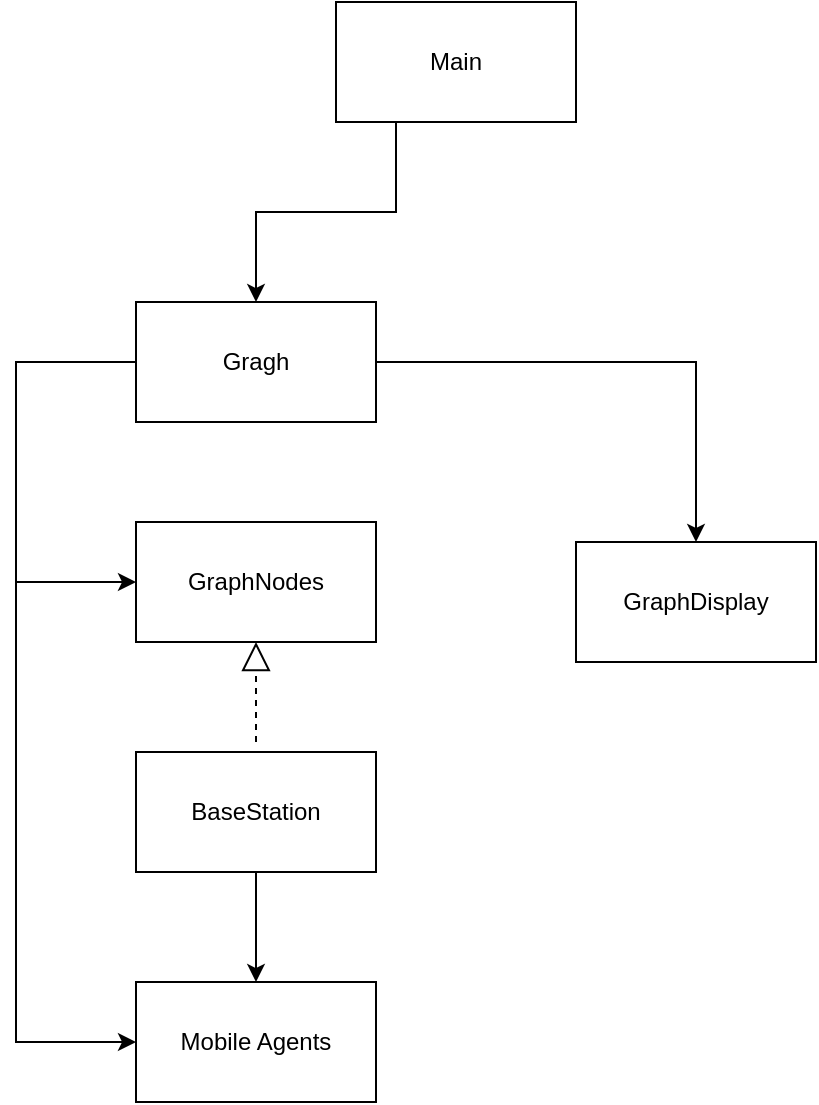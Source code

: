 <mxfile version="10.5.8" type="device"><diagram id="cBWOU6yAPvSoIBQ0oNrT" name="Page-1"><mxGraphModel dx="672" dy="705" grid="1" gridSize="10" guides="1" tooltips="1" connect="1" arrows="1" fold="1" page="1" pageScale="1" pageWidth="850" pageHeight="1100" math="0" shadow="0"><root><mxCell id="0"/><mxCell id="1" parent="0"/><mxCell id="qFY1k3oNL4YwPBqMsefQ-8" style="edgeStyle=orthogonalEdgeStyle;rounded=0;orthogonalLoop=1;jettySize=auto;html=1;exitX=0.25;exitY=1;exitDx=0;exitDy=0;entryX=0.5;entryY=0;entryDx=0;entryDy=0;" edge="1" parent="1" source="qFY1k3oNL4YwPBqMsefQ-1" target="qFY1k3oNL4YwPBqMsefQ-2"><mxGeometry relative="1" as="geometry"/></mxCell><mxCell id="qFY1k3oNL4YwPBqMsefQ-1" value="Main" style="rounded=0;whiteSpace=wrap;html=1;" vertex="1" parent="1"><mxGeometry x="270" y="70" width="120" height="60" as="geometry"/></mxCell><mxCell id="qFY1k3oNL4YwPBqMsefQ-9" style="edgeStyle=orthogonalEdgeStyle;rounded=0;orthogonalLoop=1;jettySize=auto;html=1;exitX=0;exitY=0.5;exitDx=0;exitDy=0;entryX=0;entryY=0.5;entryDx=0;entryDy=0;" edge="1" parent="1" source="qFY1k3oNL4YwPBqMsefQ-2" target="qFY1k3oNL4YwPBqMsefQ-5"><mxGeometry relative="1" as="geometry"><Array as="points"><mxPoint x="110" y="250"/><mxPoint x="110" y="590"/></Array></mxGeometry></mxCell><mxCell id="qFY1k3oNL4YwPBqMsefQ-10" style="edgeStyle=orthogonalEdgeStyle;rounded=0;orthogonalLoop=1;jettySize=auto;html=1;exitX=0;exitY=0.5;exitDx=0;exitDy=0;entryX=0;entryY=0.5;entryDx=0;entryDy=0;" edge="1" parent="1" source="qFY1k3oNL4YwPBqMsefQ-2" target="qFY1k3oNL4YwPBqMsefQ-4"><mxGeometry relative="1" as="geometry"><Array as="points"><mxPoint x="110" y="250"/><mxPoint x="110" y="360"/></Array></mxGeometry></mxCell><mxCell id="qFY1k3oNL4YwPBqMsefQ-11" style="edgeStyle=orthogonalEdgeStyle;rounded=0;orthogonalLoop=1;jettySize=auto;html=1;exitX=1;exitY=0.5;exitDx=0;exitDy=0;entryX=0.5;entryY=0;entryDx=0;entryDy=0;" edge="1" parent="1" source="qFY1k3oNL4YwPBqMsefQ-2" target="qFY1k3oNL4YwPBqMsefQ-3"><mxGeometry relative="1" as="geometry"/></mxCell><mxCell id="qFY1k3oNL4YwPBqMsefQ-2" value="Gragh" style="rounded=0;whiteSpace=wrap;html=1;" vertex="1" parent="1"><mxGeometry x="170" y="220" width="120" height="60" as="geometry"/></mxCell><mxCell id="qFY1k3oNL4YwPBqMsefQ-3" value="GraphDisplay&lt;br&gt;" style="rounded=0;whiteSpace=wrap;html=1;" vertex="1" parent="1"><mxGeometry x="390" y="340" width="120" height="60" as="geometry"/></mxCell><mxCell id="qFY1k3oNL4YwPBqMsefQ-4" value="GraphNodes&lt;br&gt;" style="rounded=0;whiteSpace=wrap;html=1;" vertex="1" parent="1"><mxGeometry x="170" y="330" width="120" height="60" as="geometry"/></mxCell><mxCell id="qFY1k3oNL4YwPBqMsefQ-5" value="Mobile Agents&lt;br&gt;" style="rounded=0;whiteSpace=wrap;html=1;" vertex="1" parent="1"><mxGeometry x="170" y="560" width="120" height="60" as="geometry"/></mxCell><mxCell id="qFY1k3oNL4YwPBqMsefQ-15" style="edgeStyle=orthogonalEdgeStyle;rounded=0;orthogonalLoop=1;jettySize=auto;html=1;exitX=0.5;exitY=1;exitDx=0;exitDy=0;entryX=0.5;entryY=0;entryDx=0;entryDy=0;" edge="1" parent="1" source="qFY1k3oNL4YwPBqMsefQ-12" target="qFY1k3oNL4YwPBqMsefQ-5"><mxGeometry relative="1" as="geometry"/></mxCell><mxCell id="qFY1k3oNL4YwPBqMsefQ-12" value="BaseStation" style="rounded=0;whiteSpace=wrap;html=1;" vertex="1" parent="1"><mxGeometry x="170" y="445" width="120" height="60" as="geometry"/></mxCell><mxCell id="qFY1k3oNL4YwPBqMsefQ-14" value="" style="endArrow=block;dashed=1;endFill=0;endSize=12;html=1;entryX=0.5;entryY=1;entryDx=0;entryDy=0;" edge="1" parent="1" target="qFY1k3oNL4YwPBqMsefQ-4"><mxGeometry width="160" relative="1" as="geometry"><mxPoint x="230" y="440" as="sourcePoint"/><mxPoint x="260" y="640" as="targetPoint"/></mxGeometry></mxCell></root></mxGraphModel></diagram></mxfile>